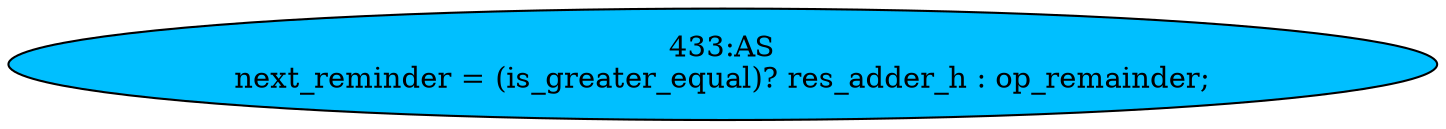 strict digraph "" {
	node [label="\N"];
	"433:AS"	 [ast="<pyverilog.vparser.ast.Assign object at 0x7f65ee9707d0>",
		def_var="['next_reminder']",
		fillcolor=deepskyblue,
		label="433:AS
next_reminder = (is_greater_equal)? res_adder_h : op_remainder;",
		statements="[]",
		style=filled,
		typ=Assign,
		use_var="['is_greater_equal', 'res_adder_h', 'op_remainder']"];
}
